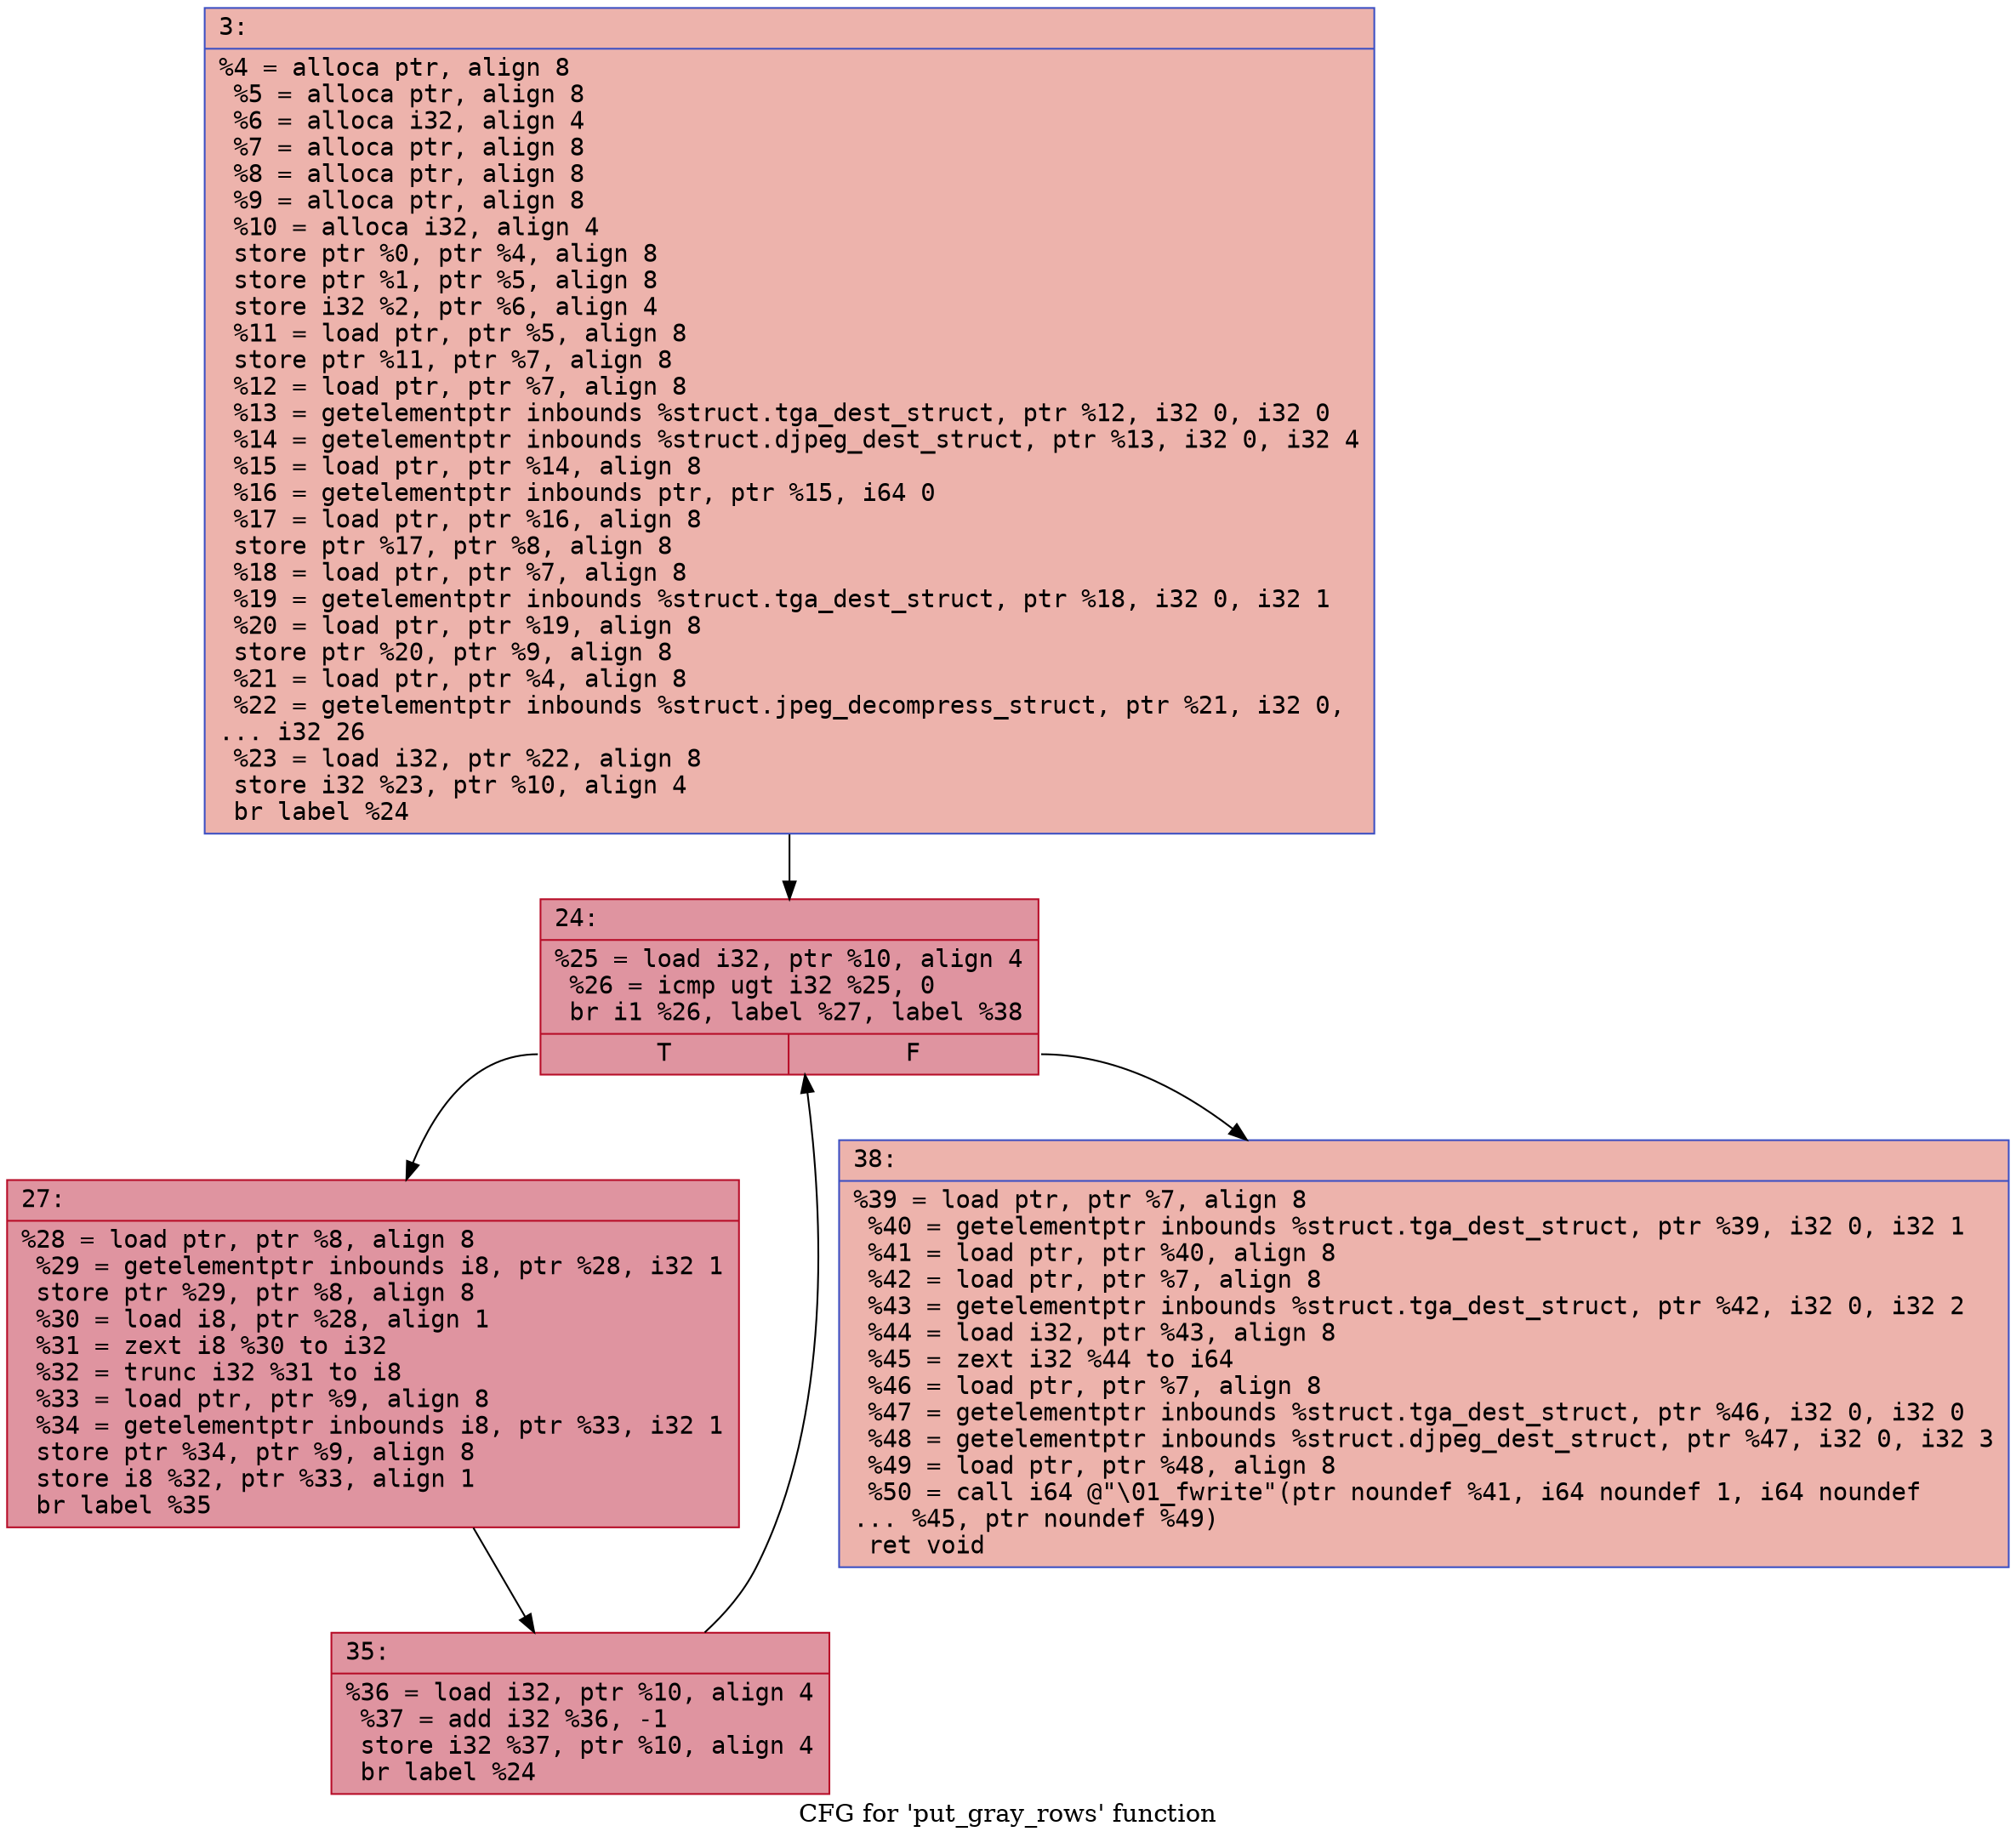 digraph "CFG for 'put_gray_rows' function" {
	label="CFG for 'put_gray_rows' function";

	Node0x6000003aad00 [shape=record,color="#3d50c3ff", style=filled, fillcolor="#d6524470" fontname="Courier",label="{3:\l|  %4 = alloca ptr, align 8\l  %5 = alloca ptr, align 8\l  %6 = alloca i32, align 4\l  %7 = alloca ptr, align 8\l  %8 = alloca ptr, align 8\l  %9 = alloca ptr, align 8\l  %10 = alloca i32, align 4\l  store ptr %0, ptr %4, align 8\l  store ptr %1, ptr %5, align 8\l  store i32 %2, ptr %6, align 4\l  %11 = load ptr, ptr %5, align 8\l  store ptr %11, ptr %7, align 8\l  %12 = load ptr, ptr %7, align 8\l  %13 = getelementptr inbounds %struct.tga_dest_struct, ptr %12, i32 0, i32 0\l  %14 = getelementptr inbounds %struct.djpeg_dest_struct, ptr %13, i32 0, i32 4\l  %15 = load ptr, ptr %14, align 8\l  %16 = getelementptr inbounds ptr, ptr %15, i64 0\l  %17 = load ptr, ptr %16, align 8\l  store ptr %17, ptr %8, align 8\l  %18 = load ptr, ptr %7, align 8\l  %19 = getelementptr inbounds %struct.tga_dest_struct, ptr %18, i32 0, i32 1\l  %20 = load ptr, ptr %19, align 8\l  store ptr %20, ptr %9, align 8\l  %21 = load ptr, ptr %4, align 8\l  %22 = getelementptr inbounds %struct.jpeg_decompress_struct, ptr %21, i32 0,\l... i32 26\l  %23 = load i32, ptr %22, align 8\l  store i32 %23, ptr %10, align 4\l  br label %24\l}"];
	Node0x6000003aad00 -> Node0x6000003aad50[tooltip="3 -> 24\nProbability 100.00%" ];
	Node0x6000003aad50 [shape=record,color="#b70d28ff", style=filled, fillcolor="#b70d2870" fontname="Courier",label="{24:\l|  %25 = load i32, ptr %10, align 4\l  %26 = icmp ugt i32 %25, 0\l  br i1 %26, label %27, label %38\l|{<s0>T|<s1>F}}"];
	Node0x6000003aad50:s0 -> Node0x6000003aada0[tooltip="24 -> 27\nProbability 96.88%" ];
	Node0x6000003aad50:s1 -> Node0x6000003aae40[tooltip="24 -> 38\nProbability 3.12%" ];
	Node0x6000003aada0 [shape=record,color="#b70d28ff", style=filled, fillcolor="#b70d2870" fontname="Courier",label="{27:\l|  %28 = load ptr, ptr %8, align 8\l  %29 = getelementptr inbounds i8, ptr %28, i32 1\l  store ptr %29, ptr %8, align 8\l  %30 = load i8, ptr %28, align 1\l  %31 = zext i8 %30 to i32\l  %32 = trunc i32 %31 to i8\l  %33 = load ptr, ptr %9, align 8\l  %34 = getelementptr inbounds i8, ptr %33, i32 1\l  store ptr %34, ptr %9, align 8\l  store i8 %32, ptr %33, align 1\l  br label %35\l}"];
	Node0x6000003aada0 -> Node0x6000003aadf0[tooltip="27 -> 35\nProbability 100.00%" ];
	Node0x6000003aadf0 [shape=record,color="#b70d28ff", style=filled, fillcolor="#b70d2870" fontname="Courier",label="{35:\l|  %36 = load i32, ptr %10, align 4\l  %37 = add i32 %36, -1\l  store i32 %37, ptr %10, align 4\l  br label %24\l}"];
	Node0x6000003aadf0 -> Node0x6000003aad50[tooltip="35 -> 24\nProbability 100.00%" ];
	Node0x6000003aae40 [shape=record,color="#3d50c3ff", style=filled, fillcolor="#d6524470" fontname="Courier",label="{38:\l|  %39 = load ptr, ptr %7, align 8\l  %40 = getelementptr inbounds %struct.tga_dest_struct, ptr %39, i32 0, i32 1\l  %41 = load ptr, ptr %40, align 8\l  %42 = load ptr, ptr %7, align 8\l  %43 = getelementptr inbounds %struct.tga_dest_struct, ptr %42, i32 0, i32 2\l  %44 = load i32, ptr %43, align 8\l  %45 = zext i32 %44 to i64\l  %46 = load ptr, ptr %7, align 8\l  %47 = getelementptr inbounds %struct.tga_dest_struct, ptr %46, i32 0, i32 0\l  %48 = getelementptr inbounds %struct.djpeg_dest_struct, ptr %47, i32 0, i32 3\l  %49 = load ptr, ptr %48, align 8\l  %50 = call i64 @\"\\01_fwrite\"(ptr noundef %41, i64 noundef 1, i64 noundef\l... %45, ptr noundef %49)\l  ret void\l}"];
}
